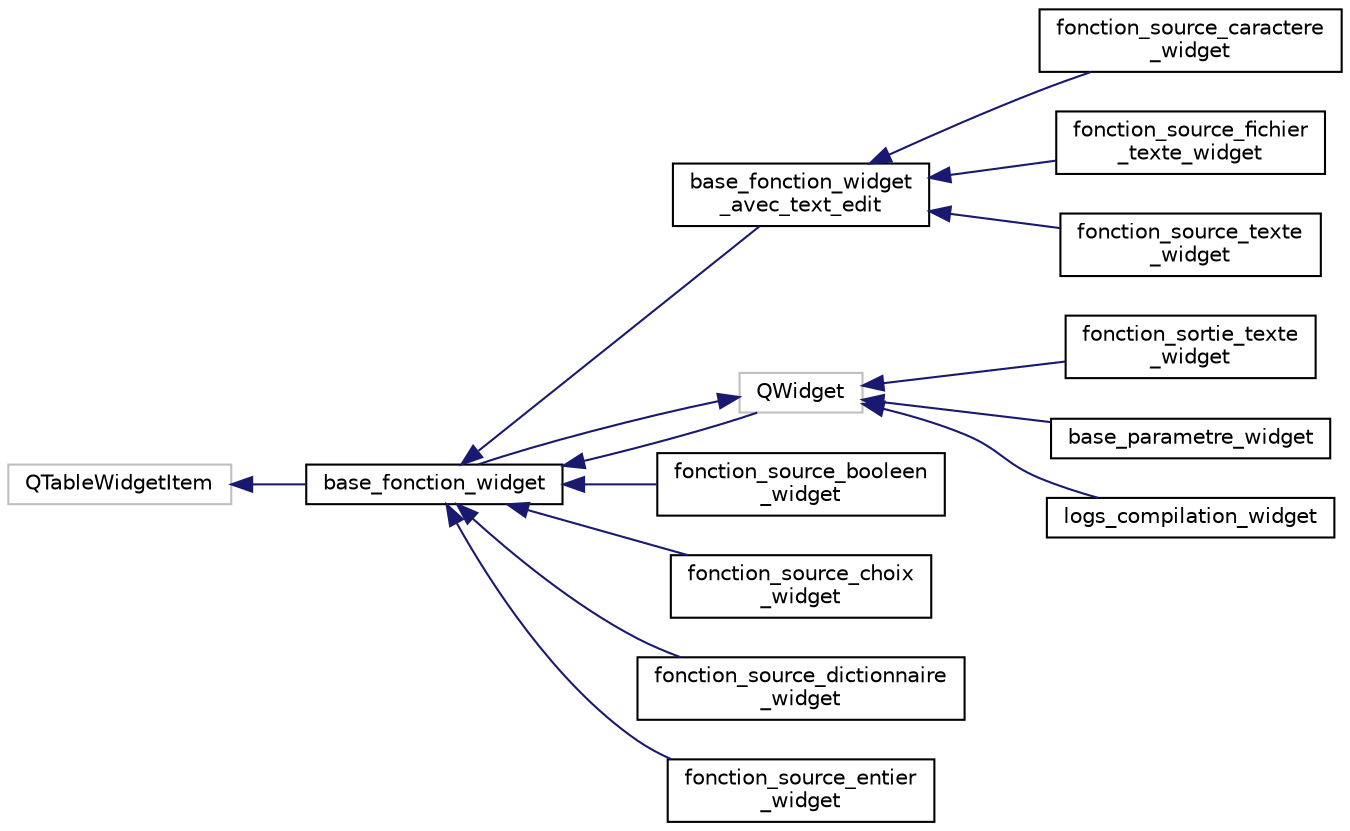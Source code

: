 digraph "Graphe hiérarchique des classes"
{
  edge [fontname="Helvetica",fontsize="10",labelfontname="Helvetica",labelfontsize="10"];
  node [fontname="Helvetica",fontsize="10",shape=record];
  rankdir="LR";
  Node27 [label="QTableWidgetItem",height=0.2,width=0.4,color="grey75", fillcolor="white", style="filled"];
  Node27 -> Node0 [dir="back",color="midnightblue",fontsize="10",style="solid",fontname="Helvetica"];
  Node0 [label="base_fonction_widget",height=0.2,width=0.4,color="black", fillcolor="white", style="filled",URL="$classbase__fonction__widget.html",tooltip="Classe décrivant un widget de base affichant une fonction. "];
  Node0 -> Node1 [dir="back",color="midnightblue",fontsize="10",style="solid",fontname="Helvetica"];
  Node1 [label="base_fonction_widget\l_avec_text_edit",height=0.2,width=0.4,color="black", fillcolor="white", style="filled",URL="$classbase__fonction__widget__avec__text__edit.html",tooltip="Classe décrivant un widget affichant une fonction et nécessitant un text_edit. "];
  Node1 -> Node2 [dir="back",color="midnightblue",fontsize="10",style="solid",fontname="Helvetica"];
  Node2 [label="fonction_source_caractere\l_widget",height=0.2,width=0.4,color="black", fillcolor="white", style="filled",URL="$classfonction__source__caractere__widget.html",tooltip="Classe décrivant un widget affichant une fonction de type fonction_source_caractere. "];
  Node1 -> Node3 [dir="back",color="midnightblue",fontsize="10",style="solid",fontname="Helvetica"];
  Node3 [label="fonction_source_fichier\l_texte_widget",height=0.2,width=0.4,color="black", fillcolor="white", style="filled",URL="$classfonction__source__fichier__texte__widget.html",tooltip="Classe décrivant un widget affichant une fonction de type fonction_source_fichier_texte_widget. "];
  Node1 -> Node4 [dir="back",color="midnightblue",fontsize="10",style="solid",fontname="Helvetica"];
  Node4 [label="fonction_source_texte\l_widget",height=0.2,width=0.4,color="black", fillcolor="white", style="filled",URL="$classfonction__source__texte__widget.html",tooltip="Classe décrivant un widget affichant une fonction de type fonction_source_texte. "];
  Node0 -> Node5 [dir="back",color="midnightblue",fontsize="10",style="solid",fontname="Helvetica"];
  Node5 [label="fonction_base_sortie\l_widget",height=0.2,width=0.4,color="black", fillcolor="white", style="filled",URL="$classfonction__base__sortie__widget.html",tooltip="Classe décrivant un widget de base affichant une fonction de type sortie. "];
  Node5 -> Node6 [dir="back",color="midnightblue",fontsize="10",style="solid",fontname="Helvetica"];
  Node6 [label="fonction_sortie_texte\l_widget",height=0.2,width=0.4,color="black", fillcolor="white", style="filled",URL="$classfonction__sortie__texte__widget.html",tooltip="Classe décrivant un widget affichant une fonction de type sortie_texte. "];
  Node0 -> Node7 [dir="back",color="midnightblue",fontsize="10",style="solid",fontname="Helvetica"];
  Node7 [label="fonction_source_booleen\l_widget",height=0.2,width=0.4,color="black", fillcolor="white", style="filled",URL="$classfonction__source__booleen__widget.html",tooltip="Classe décrivant un widget affichant une fonction de type fonction_source_booleen. "];
  Node0 -> Node8 [dir="back",color="midnightblue",fontsize="10",style="solid",fontname="Helvetica"];
  Node8 [label="fonction_source_choix\l_widget",height=0.2,width=0.4,color="black", fillcolor="white", style="filled",URL="$classfonction__source__choix__widget.html",tooltip="Classe décrivant un widget affichant une fonction de type fonction_source_choix . ..."];
  Node0 -> Node9 [dir="back",color="midnightblue",fontsize="10",style="solid",fontname="Helvetica"];
  Node9 [label="fonction_source_dictionnaire\l_widget",height=0.2,width=0.4,color="black", fillcolor="white", style="filled",URL="$classfonction__source__dictionnaire__widget.html",tooltip="Classe décrivant un widget affichant une fonction de type fonction_source_dictionnaire_widget. "];
  Node0 -> Node10 [dir="back",color="midnightblue",fontsize="10",style="solid",fontname="Helvetica"];
  Node10 [label="fonction_source_entier\l_widget",height=0.2,width=0.4,color="black", fillcolor="white", style="filled",URL="$classfonction__source__entier__widget.html",tooltip="Classe décrivant un widget affichant une fonction de type fonction_source_entier. ..."];
  Node5 [label="QWidget",height=0.2,width=0.4,color="grey75", fillcolor="white", style="filled"];
  Node5 -> Node0 [dir="back",color="midnightblue",fontsize="10",style="solid",fontname="Helvetica"];
  Node5 -> Node17 [dir="back",color="midnightblue",fontsize="10",style="solid",fontname="Helvetica"];
  Node17 [label="base_parametre_widget",height=0.2,width=0.4,color="black", fillcolor="white", style="filled",URL="$classbase__parametre__widget.html",tooltip="Classe décrivant un widget de base affichant un paramètre. "];
  Node5 -> Node18 [dir="back",color="midnightblue",fontsize="10",style="solid",fontname="Helvetica"];
  Node18 [label="logs_compilation_widget",height=0.2,width=0.4,color="black", fillcolor="white", style="filled",URL="$classlogs__compilation__widget.html",tooltip="Classe décrivant le widget affichant l&#39;ensemble des logs. "];
}
